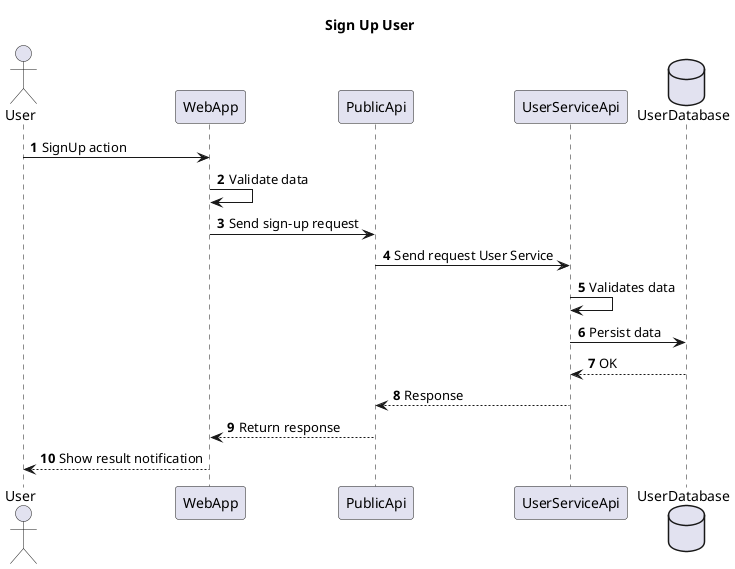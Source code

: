 @startuml
title Sign Up User

autonumber

actor User
participant WebApp
participant PublicApi
participant UserServiceApi
database UserDatabase

User -> WebApp : SignUp action
WebApp -> WebApp : Validate data
WebApp -> PublicApi : Send sign-up request
PublicApi -> UserServiceApi : Send request User Service
UserServiceApi -> UserServiceApi : Validates data
UserServiceApi -> UserDatabase : Persist data
UserDatabase --> UserServiceApi : OK
UserServiceApi --> PublicApi : Response
PublicApi --> WebApp : Return response
WebApp --> User : Show result notification

@enduml
